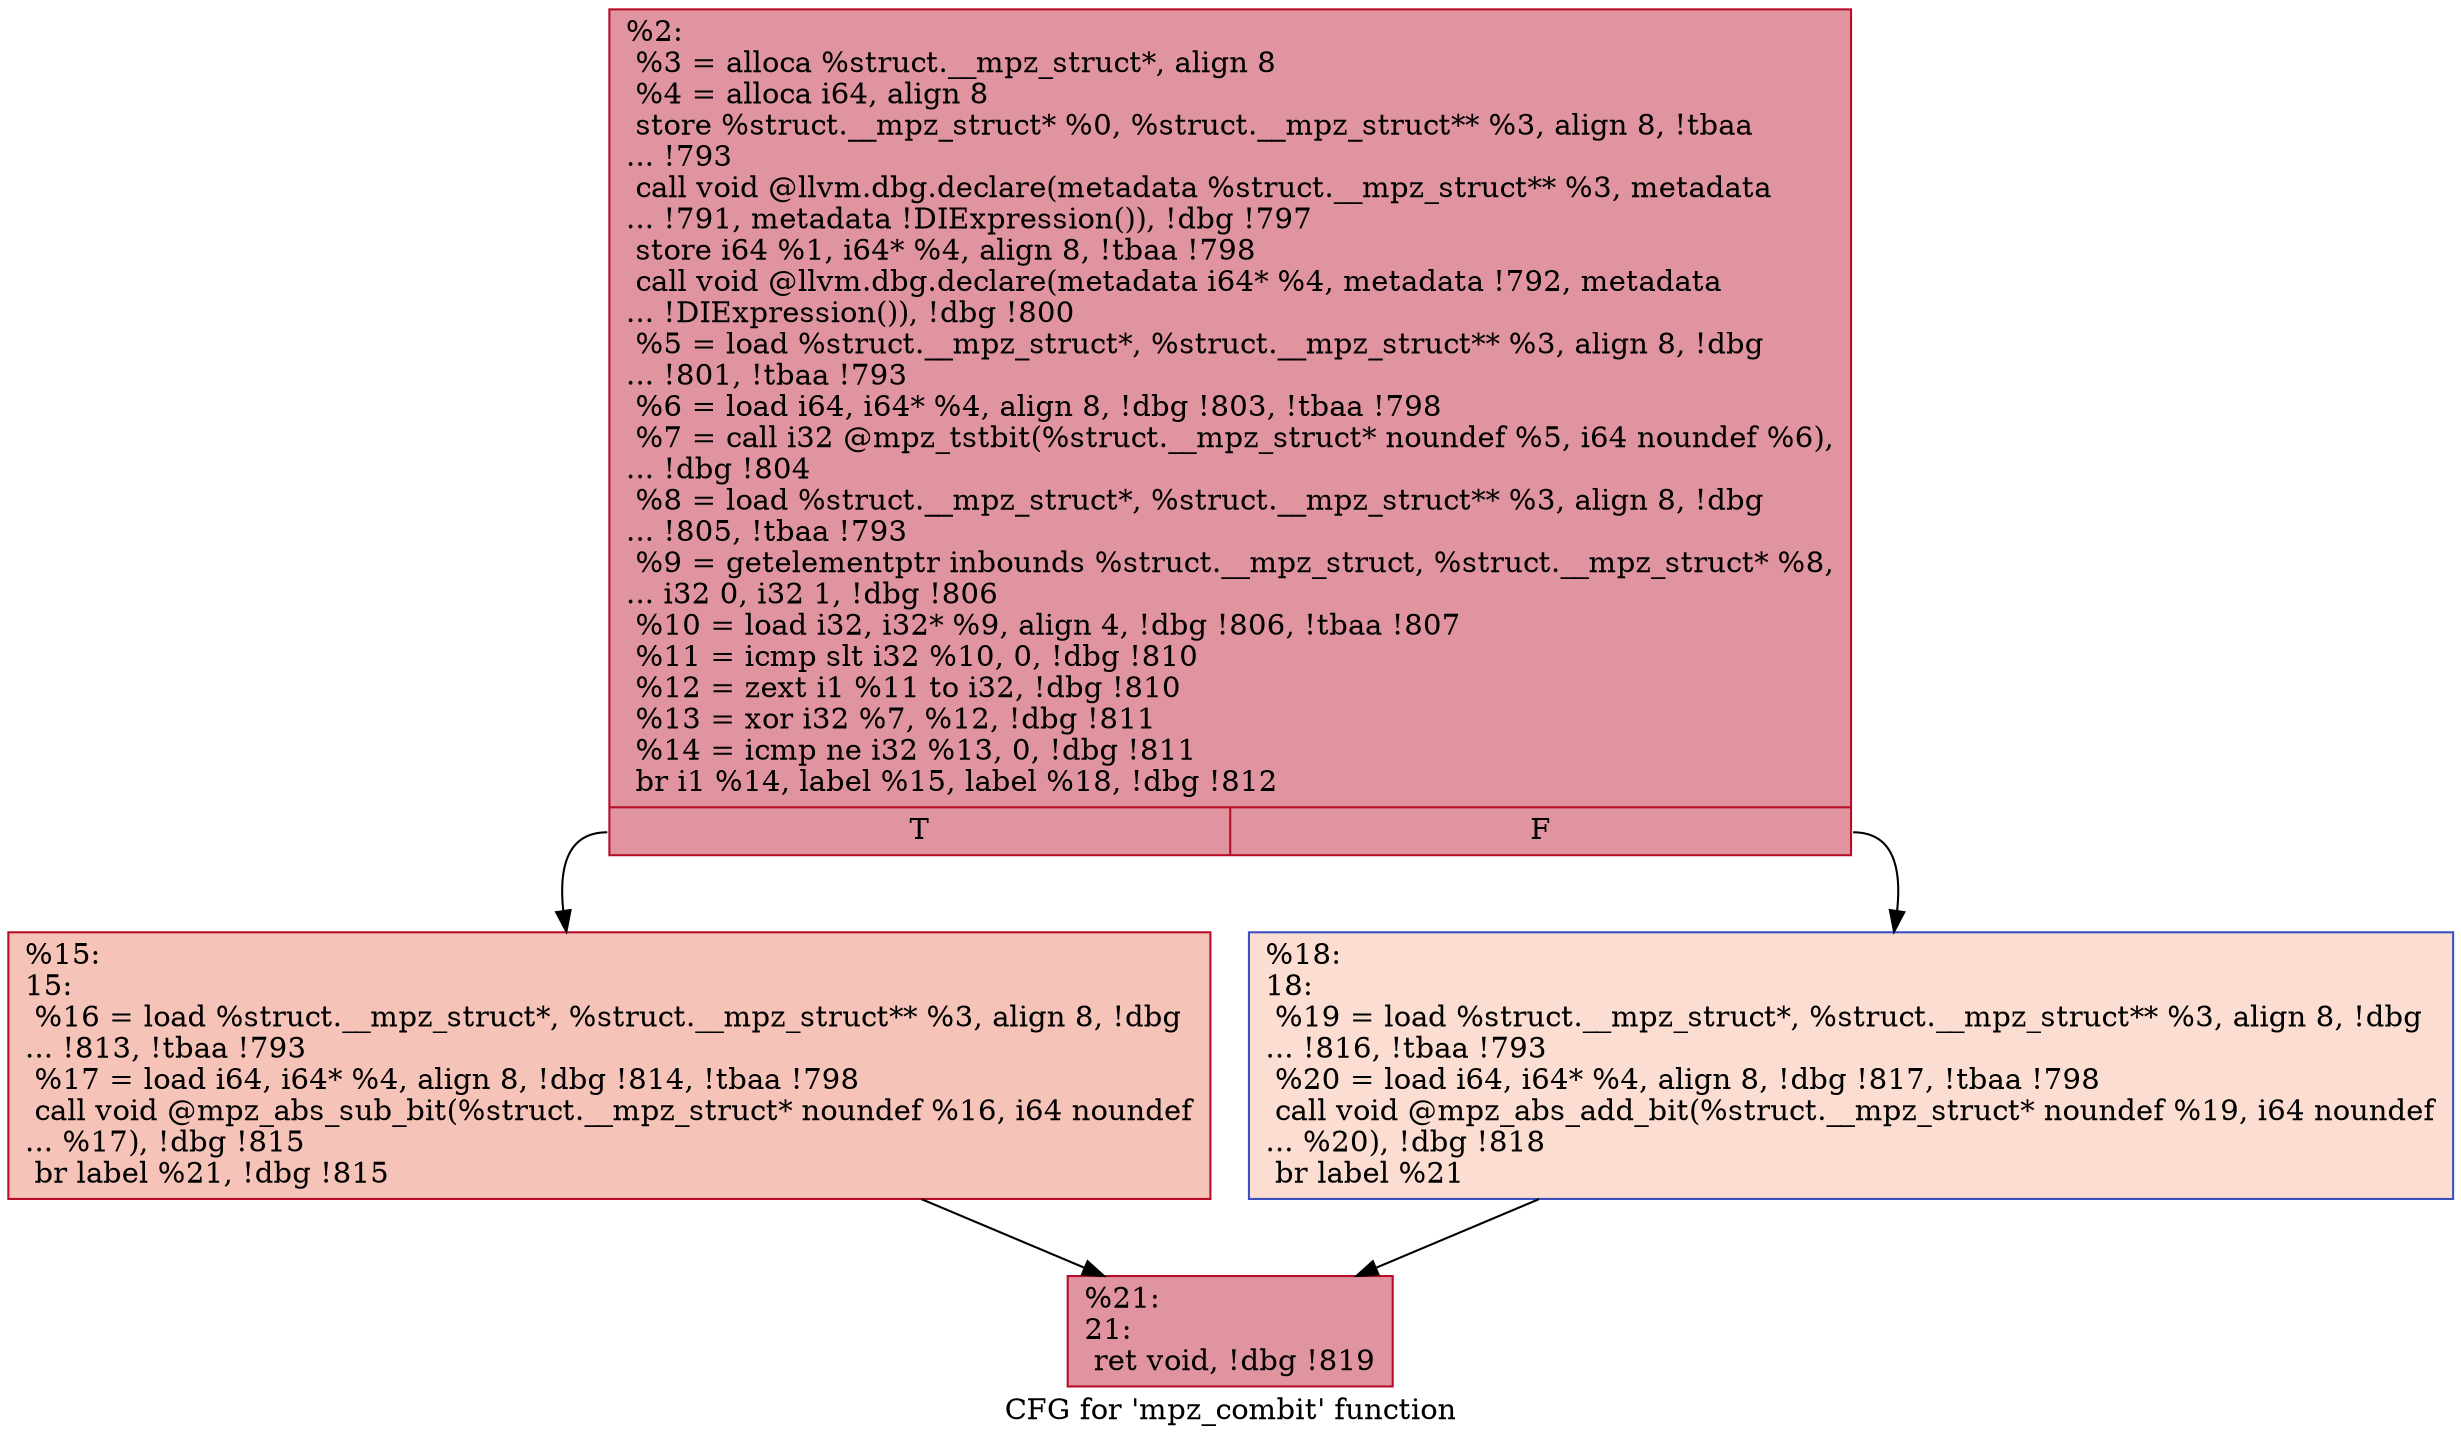 digraph "CFG for 'mpz_combit' function" {
	label="CFG for 'mpz_combit' function";

	Node0x285e760 [shape=record,color="#b70d28ff", style=filled, fillcolor="#b70d2870",label="{%2:\l  %3 = alloca %struct.__mpz_struct*, align 8\l  %4 = alloca i64, align 8\l  store %struct.__mpz_struct* %0, %struct.__mpz_struct** %3, align 8, !tbaa\l... !793\l  call void @llvm.dbg.declare(metadata %struct.__mpz_struct** %3, metadata\l... !791, metadata !DIExpression()), !dbg !797\l  store i64 %1, i64* %4, align 8, !tbaa !798\l  call void @llvm.dbg.declare(metadata i64* %4, metadata !792, metadata\l... !DIExpression()), !dbg !800\l  %5 = load %struct.__mpz_struct*, %struct.__mpz_struct** %3, align 8, !dbg\l... !801, !tbaa !793\l  %6 = load i64, i64* %4, align 8, !dbg !803, !tbaa !798\l  %7 = call i32 @mpz_tstbit(%struct.__mpz_struct* noundef %5, i64 noundef %6),\l... !dbg !804\l  %8 = load %struct.__mpz_struct*, %struct.__mpz_struct** %3, align 8, !dbg\l... !805, !tbaa !793\l  %9 = getelementptr inbounds %struct.__mpz_struct, %struct.__mpz_struct* %8,\l... i32 0, i32 1, !dbg !806\l  %10 = load i32, i32* %9, align 4, !dbg !806, !tbaa !807\l  %11 = icmp slt i32 %10, 0, !dbg !810\l  %12 = zext i1 %11 to i32, !dbg !810\l  %13 = xor i32 %7, %12, !dbg !811\l  %14 = icmp ne i32 %13, 0, !dbg !811\l  br i1 %14, label %15, label %18, !dbg !812\l|{<s0>T|<s1>F}}"];
	Node0x285e760:s0 -> Node0x285e7e0;
	Node0x285e760:s1 -> Node0x285e830;
	Node0x285e7e0 [shape=record,color="#b70d28ff", style=filled, fillcolor="#e8765c70",label="{%15:\l15:                                               \l  %16 = load %struct.__mpz_struct*, %struct.__mpz_struct** %3, align 8, !dbg\l... !813, !tbaa !793\l  %17 = load i64, i64* %4, align 8, !dbg !814, !tbaa !798\l  call void @mpz_abs_sub_bit(%struct.__mpz_struct* noundef %16, i64 noundef\l... %17), !dbg !815\l  br label %21, !dbg !815\l}"];
	Node0x285e7e0 -> Node0x285e880;
	Node0x285e830 [shape=record,color="#3d50c3ff", style=filled, fillcolor="#f7b39670",label="{%18:\l18:                                               \l  %19 = load %struct.__mpz_struct*, %struct.__mpz_struct** %3, align 8, !dbg\l... !816, !tbaa !793\l  %20 = load i64, i64* %4, align 8, !dbg !817, !tbaa !798\l  call void @mpz_abs_add_bit(%struct.__mpz_struct* noundef %19, i64 noundef\l... %20), !dbg !818\l  br label %21\l}"];
	Node0x285e830 -> Node0x285e880;
	Node0x285e880 [shape=record,color="#b70d28ff", style=filled, fillcolor="#b70d2870",label="{%21:\l21:                                               \l  ret void, !dbg !819\l}"];
}
